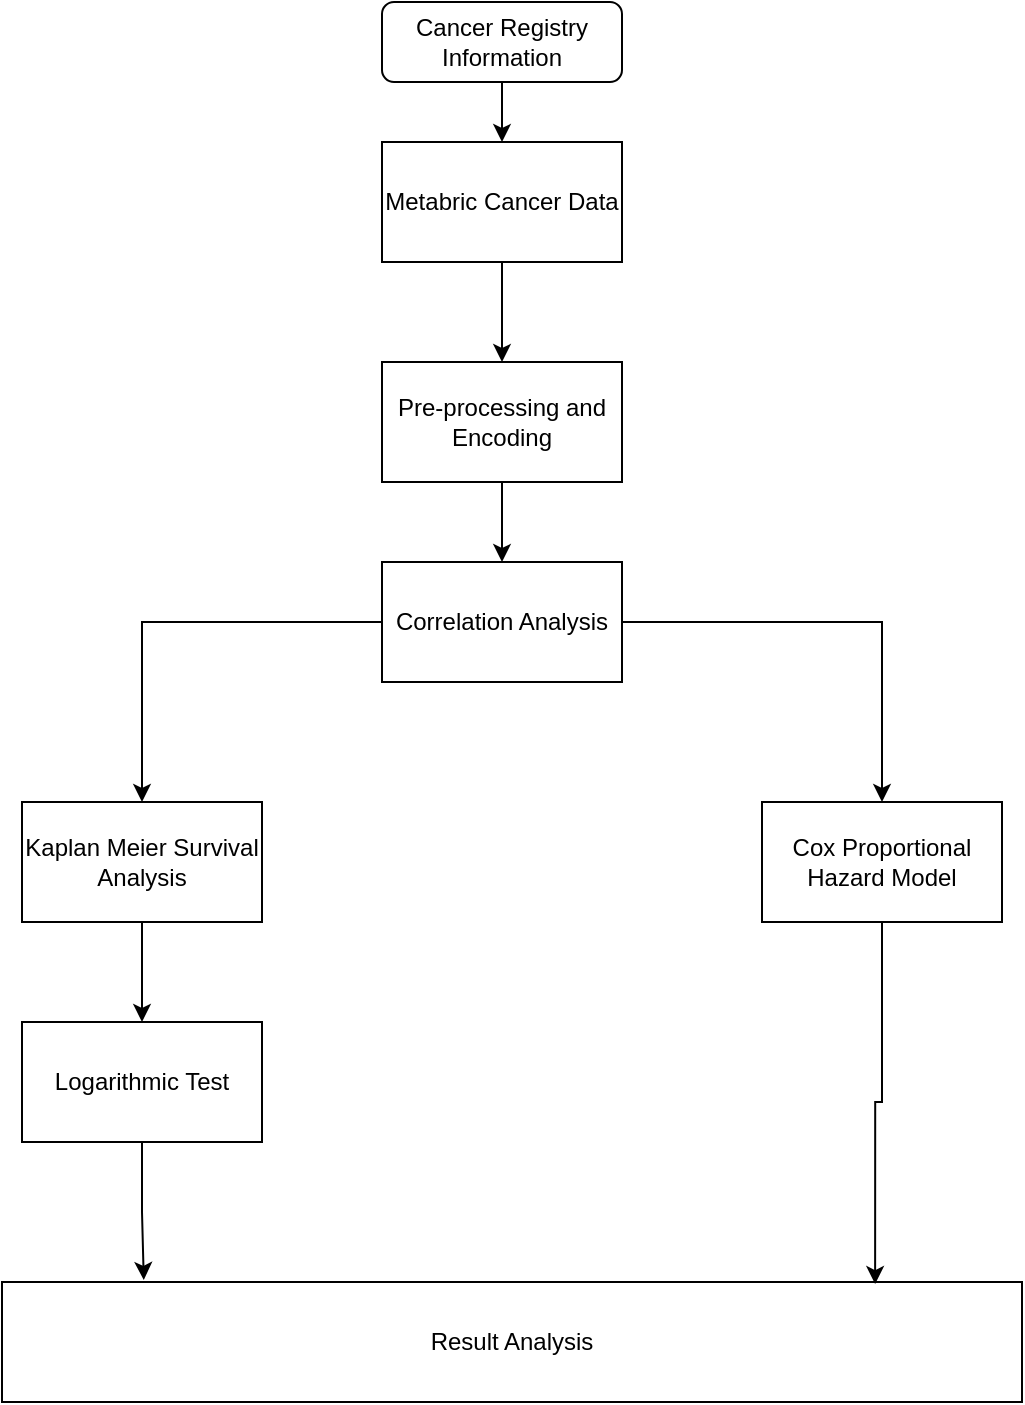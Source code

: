 <mxfile version="22.1.5" type="github">
  <diagram name="Page-1" id="WaKjYUtESf0ZX-tzK_5E">
    <mxGraphModel dx="1434" dy="746" grid="1" gridSize="10" guides="1" tooltips="1" connect="1" arrows="1" fold="1" page="1" pageScale="1" pageWidth="850" pageHeight="1100" math="0" shadow="0">
      <root>
        <mxCell id="0" />
        <mxCell id="1" parent="0" />
        <mxCell id="e71ytTL9a1OSNalidjqo-3" style="edgeStyle=orthogonalEdgeStyle;rounded=0;orthogonalLoop=1;jettySize=auto;html=1;" edge="1" parent="1" source="e71ytTL9a1OSNalidjqo-5">
          <mxGeometry relative="1" as="geometry">
            <mxPoint x="420" y="200" as="targetPoint" />
          </mxGeometry>
        </mxCell>
        <mxCell id="e71ytTL9a1OSNalidjqo-2" value="Cancer Registry Information" style="rounded=1;whiteSpace=wrap;html=1;" vertex="1" parent="1">
          <mxGeometry x="360" y="80" width="120" height="40" as="geometry" />
        </mxCell>
        <mxCell id="e71ytTL9a1OSNalidjqo-7" style="edgeStyle=orthogonalEdgeStyle;rounded=0;orthogonalLoop=1;jettySize=auto;html=1;" edge="1" parent="1" source="e71ytTL9a1OSNalidjqo-5" target="e71ytTL9a1OSNalidjqo-6">
          <mxGeometry relative="1" as="geometry" />
        </mxCell>
        <mxCell id="e71ytTL9a1OSNalidjqo-11" style="edgeStyle=orthogonalEdgeStyle;rounded=0;orthogonalLoop=1;jettySize=auto;html=1;exitX=0.5;exitY=1;exitDx=0;exitDy=0;entryX=0.5;entryY=0;entryDx=0;entryDy=0;" edge="1" parent="1" source="e71ytTL9a1OSNalidjqo-6" target="e71ytTL9a1OSNalidjqo-9">
          <mxGeometry relative="1" as="geometry" />
        </mxCell>
        <mxCell id="e71ytTL9a1OSNalidjqo-6" value="Pre-processing and Encoding" style="rounded=0;whiteSpace=wrap;html=1;" vertex="1" parent="1">
          <mxGeometry x="360" y="260" width="120" height="60" as="geometry" />
        </mxCell>
        <mxCell id="e71ytTL9a1OSNalidjqo-8" value="" style="edgeStyle=orthogonalEdgeStyle;rounded=0;orthogonalLoop=1;jettySize=auto;html=1;" edge="1" parent="1" source="e71ytTL9a1OSNalidjqo-2" target="e71ytTL9a1OSNalidjqo-5">
          <mxGeometry relative="1" as="geometry">
            <mxPoint x="420" y="200" as="targetPoint" />
            <mxPoint x="420" y="120" as="sourcePoint" />
          </mxGeometry>
        </mxCell>
        <mxCell id="e71ytTL9a1OSNalidjqo-5" value="Metabric Cancer Data" style="rounded=0;whiteSpace=wrap;html=1;" vertex="1" parent="1">
          <mxGeometry x="360" y="150" width="120" height="60" as="geometry" />
        </mxCell>
        <mxCell id="e71ytTL9a1OSNalidjqo-13" style="edgeStyle=orthogonalEdgeStyle;rounded=0;orthogonalLoop=1;jettySize=auto;html=1;entryX=0.5;entryY=0;entryDx=0;entryDy=0;" edge="1" parent="1" source="e71ytTL9a1OSNalidjqo-9" target="e71ytTL9a1OSNalidjqo-12">
          <mxGeometry relative="1" as="geometry" />
        </mxCell>
        <mxCell id="e71ytTL9a1OSNalidjqo-15" style="edgeStyle=orthogonalEdgeStyle;rounded=0;orthogonalLoop=1;jettySize=auto;html=1;entryX=0.5;entryY=0;entryDx=0;entryDy=0;" edge="1" parent="1" source="e71ytTL9a1OSNalidjqo-9" target="e71ytTL9a1OSNalidjqo-14">
          <mxGeometry relative="1" as="geometry" />
        </mxCell>
        <mxCell id="e71ytTL9a1OSNalidjqo-9" value="Correlation Analysis" style="rounded=0;whiteSpace=wrap;html=1;" vertex="1" parent="1">
          <mxGeometry x="360" y="360" width="120" height="60" as="geometry" />
        </mxCell>
        <mxCell id="e71ytTL9a1OSNalidjqo-19" style="edgeStyle=orthogonalEdgeStyle;rounded=0;orthogonalLoop=1;jettySize=auto;html=1;entryX=0.5;entryY=0;entryDx=0;entryDy=0;" edge="1" parent="1" source="e71ytTL9a1OSNalidjqo-12" target="e71ytTL9a1OSNalidjqo-16">
          <mxGeometry relative="1" as="geometry" />
        </mxCell>
        <mxCell id="e71ytTL9a1OSNalidjqo-12" value="Kaplan Meier Survival Analysis" style="rounded=0;whiteSpace=wrap;html=1;" vertex="1" parent="1">
          <mxGeometry x="180" y="480" width="120" height="60" as="geometry" />
        </mxCell>
        <mxCell id="e71ytTL9a1OSNalidjqo-14" value="Cox Proportional Hazard Model" style="rounded=0;whiteSpace=wrap;html=1;" vertex="1" parent="1">
          <mxGeometry x="550" y="480" width="120" height="60" as="geometry" />
        </mxCell>
        <mxCell id="e71ytTL9a1OSNalidjqo-16" value="Logarithmic Test" style="rounded=0;whiteSpace=wrap;html=1;" vertex="1" parent="1">
          <mxGeometry x="180" y="590" width="120" height="60" as="geometry" />
        </mxCell>
        <mxCell id="e71ytTL9a1OSNalidjqo-17" value="Result Analysis" style="rounded=0;whiteSpace=wrap;html=1;" vertex="1" parent="1">
          <mxGeometry x="170" y="720" width="510" height="60" as="geometry" />
        </mxCell>
        <mxCell id="e71ytTL9a1OSNalidjqo-18" style="edgeStyle=orthogonalEdgeStyle;rounded=0;orthogonalLoop=1;jettySize=auto;html=1;entryX=0.856;entryY=0.017;entryDx=0;entryDy=0;entryPerimeter=0;" edge="1" parent="1" source="e71ytTL9a1OSNalidjqo-14" target="e71ytTL9a1OSNalidjqo-17">
          <mxGeometry relative="1" as="geometry" />
        </mxCell>
        <mxCell id="e71ytTL9a1OSNalidjqo-20" style="edgeStyle=orthogonalEdgeStyle;rounded=0;orthogonalLoop=1;jettySize=auto;html=1;entryX=0.139;entryY=-0.017;entryDx=0;entryDy=0;entryPerimeter=0;" edge="1" parent="1" source="e71ytTL9a1OSNalidjqo-16" target="e71ytTL9a1OSNalidjqo-17">
          <mxGeometry relative="1" as="geometry" />
        </mxCell>
      </root>
    </mxGraphModel>
  </diagram>
</mxfile>
